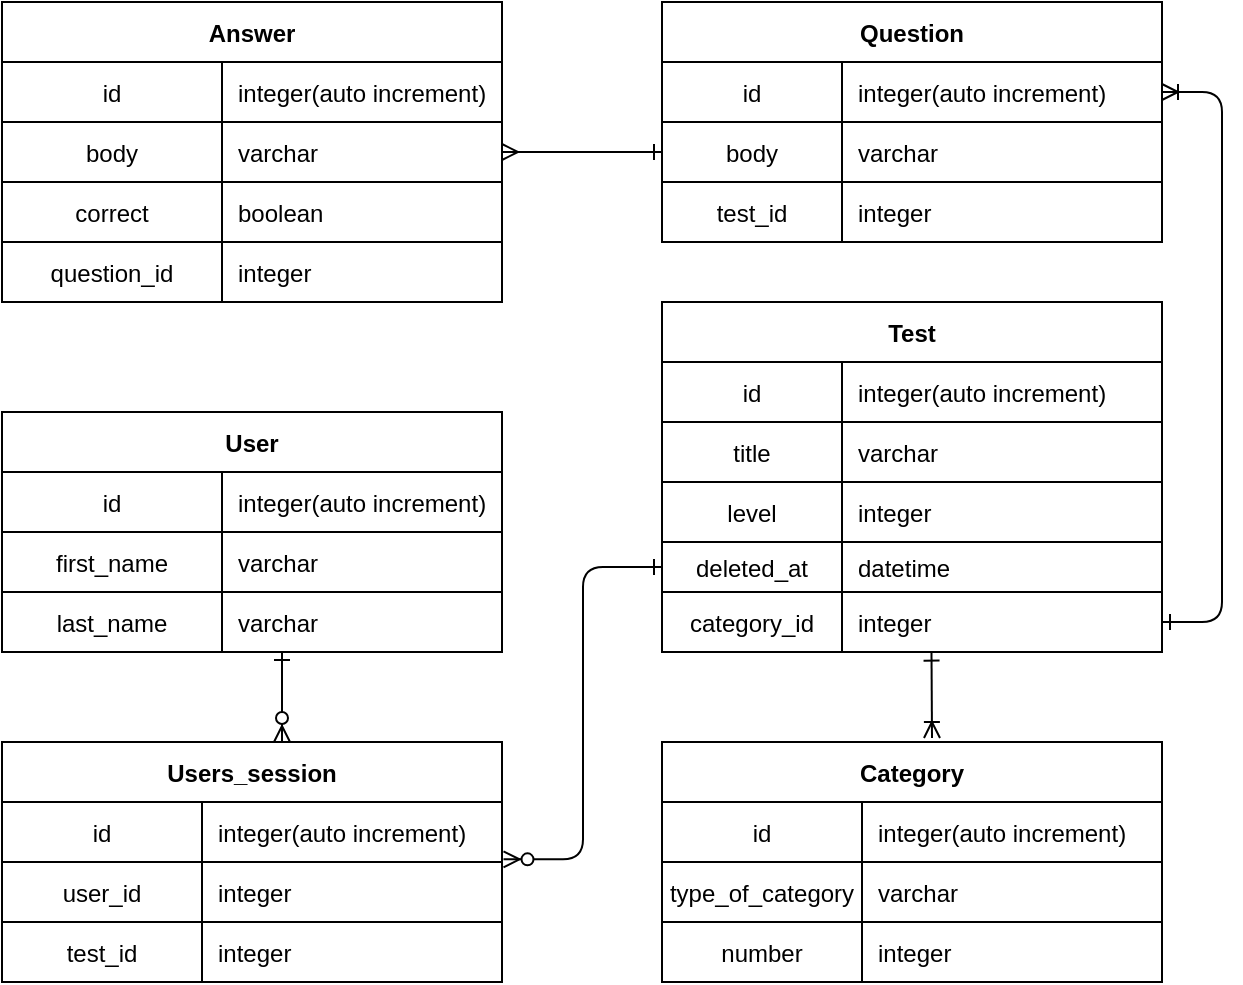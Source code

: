 <mxfile version="14.8.0" type="github">
  <diagram id="R2lEEEUBdFMjLlhIrx00" name="Page-1">
    <mxGraphModel dx="734" dy="479" grid="1" gridSize="10" guides="1" tooltips="1" connect="1" arrows="1" fold="1" page="1" pageScale="1" pageWidth="850" pageHeight="1100" math="0" shadow="0" extFonts="Permanent Marker^https://fonts.googleapis.com/css?family=Permanent+Marker">
      <root>
        <mxCell id="0" />
        <mxCell id="1" parent="0" />
        <mxCell id="v78C8Z_HUgaOXY8lsGoI-1" value="" style="edgeStyle=entityRelationEdgeStyle;endArrow=ERone;startArrow=ERoneToMany;endFill=0;startFill=0;" edge="1" parent="1" source="v78C8Z_HUgaOXY8lsGoI-3" target="v78C8Z_HUgaOXY8lsGoI-25">
          <mxGeometry width="100" height="100" relative="1" as="geometry">
            <mxPoint x="400" y="180" as="sourcePoint" />
            <mxPoint x="460" y="205" as="targetPoint" />
          </mxGeometry>
        </mxCell>
        <mxCell id="v78C8Z_HUgaOXY8lsGoI-2" value="Question" style="shape=table;startSize=30;container=1;collapsible=1;childLayout=tableLayout;fixedRows=1;rowLines=0;fontStyle=1;align=center;resizeLast=1;" vertex="1" parent="1">
          <mxGeometry x="450" y="120" width="250" height="120" as="geometry" />
        </mxCell>
        <mxCell id="v78C8Z_HUgaOXY8lsGoI-3" value="" style="shape=partialRectangle;collapsible=0;dropTarget=0;pointerEvents=0;fillColor=none;points=[[0,0.5],[1,0.5]];portConstraint=eastwest;top=0;left=0;right=0;bottom=1;" vertex="1" parent="v78C8Z_HUgaOXY8lsGoI-2">
          <mxGeometry y="30" width="250" height="30" as="geometry" />
        </mxCell>
        <mxCell id="v78C8Z_HUgaOXY8lsGoI-4" value="id" style="shape=partialRectangle;overflow=hidden;connectable=0;fillColor=none;top=0;left=0;bottom=0;right=0;fontStyle=0;" vertex="1" parent="v78C8Z_HUgaOXY8lsGoI-3">
          <mxGeometry width="90" height="30" as="geometry" />
        </mxCell>
        <mxCell id="v78C8Z_HUgaOXY8lsGoI-5" value="integer(auto increment)" style="shape=partialRectangle;overflow=hidden;connectable=0;fillColor=none;top=0;left=0;bottom=0;right=0;align=left;spacingLeft=6;fontStyle=0;" vertex="1" parent="v78C8Z_HUgaOXY8lsGoI-3">
          <mxGeometry x="90" width="160" height="30" as="geometry" />
        </mxCell>
        <mxCell id="v78C8Z_HUgaOXY8lsGoI-6" style="shape=partialRectangle;collapsible=0;dropTarget=0;pointerEvents=0;fillColor=none;points=[[0,0.5],[1,0.5]];portConstraint=eastwest;top=0;left=0;right=0;bottom=1;" vertex="1" parent="v78C8Z_HUgaOXY8lsGoI-2">
          <mxGeometry y="60" width="250" height="30" as="geometry" />
        </mxCell>
        <mxCell id="v78C8Z_HUgaOXY8lsGoI-7" value="body" style="shape=partialRectangle;overflow=hidden;connectable=0;fillColor=none;top=0;left=0;bottom=0;right=0;fontStyle=0;" vertex="1" parent="v78C8Z_HUgaOXY8lsGoI-6">
          <mxGeometry width="90" height="30" as="geometry" />
        </mxCell>
        <mxCell id="v78C8Z_HUgaOXY8lsGoI-8" value="varchar" style="shape=partialRectangle;overflow=hidden;connectable=0;fillColor=none;top=0;left=0;bottom=0;right=0;align=left;spacingLeft=6;fontStyle=0;" vertex="1" parent="v78C8Z_HUgaOXY8lsGoI-6">
          <mxGeometry x="90" width="160" height="30" as="geometry" />
        </mxCell>
        <mxCell id="v78C8Z_HUgaOXY8lsGoI-9" style="shape=partialRectangle;collapsible=0;dropTarget=0;pointerEvents=0;fillColor=none;points=[[0,0.5],[1,0.5]];portConstraint=eastwest;top=0;left=0;right=0;bottom=1;" vertex="1" parent="v78C8Z_HUgaOXY8lsGoI-2">
          <mxGeometry y="90" width="250" height="30" as="geometry" />
        </mxCell>
        <mxCell id="v78C8Z_HUgaOXY8lsGoI-10" value="test_id" style="shape=partialRectangle;overflow=hidden;connectable=0;fillColor=none;top=0;left=0;bottom=0;right=0;fontStyle=0;" vertex="1" parent="v78C8Z_HUgaOXY8lsGoI-9">
          <mxGeometry width="90" height="30" as="geometry" />
        </mxCell>
        <mxCell id="v78C8Z_HUgaOXY8lsGoI-11" value="integer" style="shape=partialRectangle;overflow=hidden;connectable=0;fillColor=none;top=0;left=0;bottom=0;right=0;align=left;spacingLeft=6;fontStyle=0;" vertex="1" parent="v78C8Z_HUgaOXY8lsGoI-9">
          <mxGeometry x="90" width="160" height="30" as="geometry" />
        </mxCell>
        <mxCell id="v78C8Z_HUgaOXY8lsGoI-12" value="Test" style="shape=table;startSize=30;container=1;collapsible=1;childLayout=tableLayout;fixedRows=1;rowLines=0;fontStyle=1;align=center;resizeLast=1;" vertex="1" parent="1">
          <mxGeometry x="450" y="270" width="250" height="175" as="geometry" />
        </mxCell>
        <mxCell id="v78C8Z_HUgaOXY8lsGoI-13" value="" style="shape=partialRectangle;collapsible=0;dropTarget=0;pointerEvents=0;fillColor=none;points=[[0,0.5],[1,0.5]];portConstraint=eastwest;top=0;left=0;right=0;bottom=1;" vertex="1" parent="v78C8Z_HUgaOXY8lsGoI-12">
          <mxGeometry y="30" width="250" height="30" as="geometry" />
        </mxCell>
        <mxCell id="v78C8Z_HUgaOXY8lsGoI-14" value="id" style="shape=partialRectangle;overflow=hidden;connectable=0;fillColor=none;top=0;left=0;bottom=0;right=0;fontStyle=0;" vertex="1" parent="v78C8Z_HUgaOXY8lsGoI-13">
          <mxGeometry width="90" height="30" as="geometry" />
        </mxCell>
        <mxCell id="v78C8Z_HUgaOXY8lsGoI-15" value="integer(auto increment)" style="shape=partialRectangle;overflow=hidden;connectable=0;fillColor=none;top=0;left=0;bottom=0;right=0;align=left;spacingLeft=6;fontStyle=0;" vertex="1" parent="v78C8Z_HUgaOXY8lsGoI-13">
          <mxGeometry x="90" width="160" height="30" as="geometry" />
        </mxCell>
        <mxCell id="v78C8Z_HUgaOXY8lsGoI-16" style="shape=partialRectangle;collapsible=0;dropTarget=0;pointerEvents=0;fillColor=none;points=[[0,0.5],[1,0.5]];portConstraint=eastwest;top=0;left=0;right=0;bottom=1;" vertex="1" parent="v78C8Z_HUgaOXY8lsGoI-12">
          <mxGeometry y="60" width="250" height="30" as="geometry" />
        </mxCell>
        <mxCell id="v78C8Z_HUgaOXY8lsGoI-17" value="title" style="shape=partialRectangle;overflow=hidden;connectable=0;fillColor=none;top=0;left=0;bottom=0;right=0;fontStyle=0;" vertex="1" parent="v78C8Z_HUgaOXY8lsGoI-16">
          <mxGeometry width="90" height="30" as="geometry" />
        </mxCell>
        <mxCell id="v78C8Z_HUgaOXY8lsGoI-18" value="varchar" style="shape=partialRectangle;overflow=hidden;connectable=0;fillColor=none;top=0;left=0;bottom=0;right=0;align=left;spacingLeft=6;fontStyle=0;" vertex="1" parent="v78C8Z_HUgaOXY8lsGoI-16">
          <mxGeometry x="90" width="160" height="30" as="geometry" />
        </mxCell>
        <mxCell id="v78C8Z_HUgaOXY8lsGoI-19" style="shape=partialRectangle;collapsible=0;dropTarget=0;pointerEvents=0;fillColor=none;points=[[0,0.5],[1,0.5]];portConstraint=eastwest;top=0;left=0;right=0;bottom=1;" vertex="1" parent="v78C8Z_HUgaOXY8lsGoI-12">
          <mxGeometry y="90" width="250" height="30" as="geometry" />
        </mxCell>
        <mxCell id="v78C8Z_HUgaOXY8lsGoI-20" value="level" style="shape=partialRectangle;overflow=hidden;connectable=0;fillColor=none;top=0;left=0;bottom=0;right=0;fontStyle=0;" vertex="1" parent="v78C8Z_HUgaOXY8lsGoI-19">
          <mxGeometry width="90" height="30" as="geometry" />
        </mxCell>
        <mxCell id="v78C8Z_HUgaOXY8lsGoI-21" value="integer" style="shape=partialRectangle;overflow=hidden;connectable=0;fillColor=none;top=0;left=0;bottom=0;right=0;align=left;spacingLeft=6;fontStyle=0;" vertex="1" parent="v78C8Z_HUgaOXY8lsGoI-19">
          <mxGeometry x="90" width="160" height="30" as="geometry" />
        </mxCell>
        <mxCell id="v78C8Z_HUgaOXY8lsGoI-22" style="shape=partialRectangle;collapsible=0;dropTarget=0;pointerEvents=0;fillColor=none;points=[[0,0.5],[1,0.5]];portConstraint=eastwest;top=0;left=0;right=0;bottom=1;" vertex="1" parent="v78C8Z_HUgaOXY8lsGoI-12">
          <mxGeometry y="120" width="250" height="25" as="geometry" />
        </mxCell>
        <mxCell id="v78C8Z_HUgaOXY8lsGoI-23" value="deleted_at" style="shape=partialRectangle;overflow=hidden;connectable=0;fillColor=none;top=0;left=0;bottom=0;right=0;fontStyle=0;" vertex="1" parent="v78C8Z_HUgaOXY8lsGoI-22">
          <mxGeometry width="90" height="25" as="geometry" />
        </mxCell>
        <mxCell id="v78C8Z_HUgaOXY8lsGoI-24" value="datetime" style="shape=partialRectangle;overflow=hidden;connectable=0;fillColor=none;top=0;left=0;bottom=0;right=0;align=left;spacingLeft=6;fontStyle=0;" vertex="1" parent="v78C8Z_HUgaOXY8lsGoI-22">
          <mxGeometry x="90" width="160" height="25" as="geometry" />
        </mxCell>
        <mxCell id="v78C8Z_HUgaOXY8lsGoI-25" value="" style="shape=partialRectangle;collapsible=0;dropTarget=0;pointerEvents=0;fillColor=none;points=[[0,0.5],[1,0.5]];portConstraint=eastwest;top=0;left=0;right=0;bottom=0;" vertex="1" parent="v78C8Z_HUgaOXY8lsGoI-12">
          <mxGeometry y="145" width="250" height="30" as="geometry" />
        </mxCell>
        <mxCell id="v78C8Z_HUgaOXY8lsGoI-26" value="category_id" style="shape=partialRectangle;overflow=hidden;connectable=0;fillColor=none;top=0;left=0;bottom=0;right=0;" vertex="1" parent="v78C8Z_HUgaOXY8lsGoI-25">
          <mxGeometry width="90" height="30" as="geometry" />
        </mxCell>
        <mxCell id="v78C8Z_HUgaOXY8lsGoI-27" value="integer" style="shape=partialRectangle;overflow=hidden;connectable=0;fillColor=none;top=0;left=0;bottom=0;right=0;align=left;spacingLeft=6;" vertex="1" parent="v78C8Z_HUgaOXY8lsGoI-25">
          <mxGeometry x="90" width="160" height="30" as="geometry" />
        </mxCell>
        <mxCell id="v78C8Z_HUgaOXY8lsGoI-28" value="Answer" style="shape=table;startSize=30;container=1;collapsible=1;childLayout=tableLayout;fixedRows=1;rowLines=0;fontStyle=1;align=center;resizeLast=1;" vertex="1" parent="1">
          <mxGeometry x="120" y="120" width="250" height="150" as="geometry">
            <mxRectangle x="120" y="120" width="80" height="30" as="alternateBounds" />
          </mxGeometry>
        </mxCell>
        <mxCell id="v78C8Z_HUgaOXY8lsGoI-29" style="shape=partialRectangle;collapsible=0;dropTarget=0;pointerEvents=0;fillColor=none;points=[[0,0.5],[1,0.5]];portConstraint=eastwest;top=0;left=0;right=0;bottom=1;" vertex="1" parent="v78C8Z_HUgaOXY8lsGoI-28">
          <mxGeometry y="30" width="250" height="30" as="geometry" />
        </mxCell>
        <mxCell id="v78C8Z_HUgaOXY8lsGoI-30" value="id" style="shape=partialRectangle;overflow=hidden;connectable=0;fillColor=none;top=0;left=0;bottom=0;right=0;fontStyle=0;" vertex="1" parent="v78C8Z_HUgaOXY8lsGoI-29">
          <mxGeometry width="110" height="30" as="geometry" />
        </mxCell>
        <mxCell id="v78C8Z_HUgaOXY8lsGoI-31" value="integer(auto increment)" style="shape=partialRectangle;overflow=hidden;connectable=0;fillColor=none;top=0;left=0;bottom=0;right=0;align=left;spacingLeft=6;fontStyle=0;" vertex="1" parent="v78C8Z_HUgaOXY8lsGoI-29">
          <mxGeometry x="110" width="140" height="30" as="geometry" />
        </mxCell>
        <mxCell id="v78C8Z_HUgaOXY8lsGoI-32" value="" style="shape=partialRectangle;collapsible=0;dropTarget=0;pointerEvents=0;fillColor=none;points=[[0,0.5],[1,0.5]];portConstraint=eastwest;top=0;left=0;right=0;bottom=1;" vertex="1" parent="v78C8Z_HUgaOXY8lsGoI-28">
          <mxGeometry y="60" width="250" height="30" as="geometry" />
        </mxCell>
        <mxCell id="v78C8Z_HUgaOXY8lsGoI-33" value="body" style="shape=partialRectangle;overflow=hidden;connectable=0;fillColor=none;top=0;left=0;bottom=0;right=0;fontStyle=0;" vertex="1" parent="v78C8Z_HUgaOXY8lsGoI-32">
          <mxGeometry width="110" height="30" as="geometry" />
        </mxCell>
        <mxCell id="v78C8Z_HUgaOXY8lsGoI-34" value="varchar" style="shape=partialRectangle;overflow=hidden;connectable=0;fillColor=none;top=0;left=0;bottom=0;right=0;align=left;spacingLeft=6;fontStyle=0;" vertex="1" parent="v78C8Z_HUgaOXY8lsGoI-32">
          <mxGeometry x="110" width="140" height="30" as="geometry" />
        </mxCell>
        <mxCell id="v78C8Z_HUgaOXY8lsGoI-35" style="shape=partialRectangle;collapsible=0;dropTarget=0;pointerEvents=0;fillColor=none;points=[[0,0.5],[1,0.5]];portConstraint=eastwest;top=0;left=0;right=0;bottom=1;" vertex="1" parent="v78C8Z_HUgaOXY8lsGoI-28">
          <mxGeometry y="90" width="250" height="30" as="geometry" />
        </mxCell>
        <mxCell id="v78C8Z_HUgaOXY8lsGoI-36" value="correct" style="shape=partialRectangle;overflow=hidden;connectable=0;fillColor=none;top=0;left=0;bottom=0;right=0;fontStyle=0;" vertex="1" parent="v78C8Z_HUgaOXY8lsGoI-35">
          <mxGeometry width="110" height="30" as="geometry" />
        </mxCell>
        <mxCell id="v78C8Z_HUgaOXY8lsGoI-37" value="boolean" style="shape=partialRectangle;overflow=hidden;connectable=0;fillColor=none;top=0;left=0;bottom=0;right=0;align=left;spacingLeft=6;fontStyle=0;" vertex="1" parent="v78C8Z_HUgaOXY8lsGoI-35">
          <mxGeometry x="110" width="140" height="30" as="geometry" />
        </mxCell>
        <mxCell id="v78C8Z_HUgaOXY8lsGoI-38" style="shape=partialRectangle;collapsible=0;dropTarget=0;pointerEvents=0;fillColor=none;points=[[0,0.5],[1,0.5]];portConstraint=eastwest;top=0;left=0;right=0;bottom=1;" vertex="1" parent="v78C8Z_HUgaOXY8lsGoI-28">
          <mxGeometry y="120" width="250" height="30" as="geometry" />
        </mxCell>
        <mxCell id="v78C8Z_HUgaOXY8lsGoI-39" value="question_id" style="shape=partialRectangle;overflow=hidden;connectable=0;fillColor=none;top=0;left=0;bottom=0;right=0;fontStyle=0;" vertex="1" parent="v78C8Z_HUgaOXY8lsGoI-38">
          <mxGeometry width="110" height="30" as="geometry" />
        </mxCell>
        <mxCell id="v78C8Z_HUgaOXY8lsGoI-40" value="integer" style="shape=partialRectangle;overflow=hidden;connectable=0;fillColor=none;top=0;left=0;bottom=0;right=0;align=left;spacingLeft=6;fontStyle=0;" vertex="1" parent="v78C8Z_HUgaOXY8lsGoI-38">
          <mxGeometry x="110" width="140" height="30" as="geometry" />
        </mxCell>
        <mxCell id="v78C8Z_HUgaOXY8lsGoI-41" value="Category" style="shape=table;startSize=30;container=1;collapsible=1;childLayout=tableLayout;fixedRows=1;rowLines=0;fontStyle=1;align=center;resizeLast=1;" vertex="1" parent="1">
          <mxGeometry x="450" y="490" width="250" height="120" as="geometry" />
        </mxCell>
        <mxCell id="v78C8Z_HUgaOXY8lsGoI-42" value="" style="shape=partialRectangle;collapsible=0;dropTarget=0;pointerEvents=0;fillColor=none;points=[[0,0.5],[1,0.5]];portConstraint=eastwest;top=0;left=0;right=0;bottom=1;" vertex="1" parent="v78C8Z_HUgaOXY8lsGoI-41">
          <mxGeometry y="30" width="250" height="30" as="geometry" />
        </mxCell>
        <mxCell id="v78C8Z_HUgaOXY8lsGoI-43" value="id" style="shape=partialRectangle;overflow=hidden;connectable=0;fillColor=none;top=0;left=0;bottom=0;right=0;fontStyle=0;" vertex="1" parent="v78C8Z_HUgaOXY8lsGoI-42">
          <mxGeometry width="100" height="30" as="geometry" />
        </mxCell>
        <mxCell id="v78C8Z_HUgaOXY8lsGoI-44" value="integer(auto increment)" style="shape=partialRectangle;overflow=hidden;connectable=0;fillColor=none;top=0;left=0;bottom=0;right=0;align=left;spacingLeft=6;fontStyle=0;" vertex="1" parent="v78C8Z_HUgaOXY8lsGoI-42">
          <mxGeometry x="100" width="150" height="30" as="geometry" />
        </mxCell>
        <mxCell id="v78C8Z_HUgaOXY8lsGoI-45" style="shape=partialRectangle;collapsible=0;dropTarget=0;pointerEvents=0;fillColor=none;points=[[0,0.5],[1,0.5]];portConstraint=eastwest;top=0;left=0;right=0;bottom=1;" vertex="1" parent="v78C8Z_HUgaOXY8lsGoI-41">
          <mxGeometry y="60" width="250" height="30" as="geometry" />
        </mxCell>
        <mxCell id="v78C8Z_HUgaOXY8lsGoI-46" value="type_of_category" style="shape=partialRectangle;overflow=hidden;connectable=0;fillColor=none;top=0;left=0;bottom=0;right=0;fontStyle=0;" vertex="1" parent="v78C8Z_HUgaOXY8lsGoI-45">
          <mxGeometry width="100" height="30" as="geometry" />
        </mxCell>
        <mxCell id="v78C8Z_HUgaOXY8lsGoI-47" value="varchar" style="shape=partialRectangle;overflow=hidden;connectable=0;fillColor=none;top=0;left=0;bottom=0;right=0;align=left;spacingLeft=6;fontStyle=0;" vertex="1" parent="v78C8Z_HUgaOXY8lsGoI-45">
          <mxGeometry x="100" width="150" height="30" as="geometry" />
        </mxCell>
        <mxCell id="v78C8Z_HUgaOXY8lsGoI-48" value="" style="shape=partialRectangle;collapsible=0;dropTarget=0;pointerEvents=0;fillColor=none;points=[[0,0.5],[1,0.5]];portConstraint=eastwest;top=0;left=0;right=0;bottom=0;" vertex="1" parent="v78C8Z_HUgaOXY8lsGoI-41">
          <mxGeometry y="90" width="250" height="30" as="geometry" />
        </mxCell>
        <mxCell id="v78C8Z_HUgaOXY8lsGoI-49" value="number" style="shape=partialRectangle;overflow=hidden;connectable=0;fillColor=none;top=0;left=0;bottom=0;right=0;" vertex="1" parent="v78C8Z_HUgaOXY8lsGoI-48">
          <mxGeometry width="100" height="30" as="geometry" />
        </mxCell>
        <mxCell id="v78C8Z_HUgaOXY8lsGoI-50" value="integer" style="shape=partialRectangle;overflow=hidden;connectable=0;fillColor=none;top=0;left=0;bottom=0;right=0;align=left;spacingLeft=6;" vertex="1" parent="v78C8Z_HUgaOXY8lsGoI-48">
          <mxGeometry x="100" width="150" height="30" as="geometry" />
        </mxCell>
        <mxCell id="v78C8Z_HUgaOXY8lsGoI-51" value="" style="edgeStyle=orthogonalEdgeStyle;rounded=0;orthogonalLoop=1;jettySize=auto;html=1;exitX=1;exitY=0.5;exitDx=0;exitDy=0;entryX=0;entryY=0.5;entryDx=0;entryDy=0;endArrow=ERone;endFill=0;startArrow=ERmany;startFill=0;" edge="1" parent="1" source="v78C8Z_HUgaOXY8lsGoI-32" target="v78C8Z_HUgaOXY8lsGoI-6">
          <mxGeometry relative="1" as="geometry">
            <mxPoint x="255" y="290" as="sourcePoint" />
            <mxPoint x="255" y="370" as="targetPoint" />
          </mxGeometry>
        </mxCell>
        <mxCell id="v78C8Z_HUgaOXY8lsGoI-52" value="" style="endArrow=ERone;startArrow=ERoneToMany;endFill=0;startFill=0;entryX=0.539;entryY=1.011;entryDx=0;entryDy=0;entryPerimeter=0;" edge="1" parent="1" target="v78C8Z_HUgaOXY8lsGoI-25">
          <mxGeometry width="100" height="100" relative="1" as="geometry">
            <mxPoint x="585" y="488" as="sourcePoint" />
            <mxPoint x="586" y="445" as="targetPoint" />
          </mxGeometry>
        </mxCell>
        <mxCell id="v78C8Z_HUgaOXY8lsGoI-53" value="User" style="shape=table;startSize=30;container=1;collapsible=1;childLayout=tableLayout;fixedRows=1;rowLines=0;fontStyle=1;align=center;resizeLast=1;" vertex="1" parent="1">
          <mxGeometry x="120" y="325" width="250" height="120" as="geometry">
            <mxRectangle x="120" y="120" width="80" height="30" as="alternateBounds" />
          </mxGeometry>
        </mxCell>
        <mxCell id="v78C8Z_HUgaOXY8lsGoI-54" style="shape=partialRectangle;collapsible=0;dropTarget=0;pointerEvents=0;fillColor=none;points=[[0,0.5],[1,0.5]];portConstraint=eastwest;top=0;left=0;right=0;bottom=1;" vertex="1" parent="v78C8Z_HUgaOXY8lsGoI-53">
          <mxGeometry y="30" width="250" height="30" as="geometry" />
        </mxCell>
        <mxCell id="v78C8Z_HUgaOXY8lsGoI-55" value="id" style="shape=partialRectangle;overflow=hidden;connectable=0;fillColor=none;top=0;left=0;bottom=0;right=0;fontStyle=0;" vertex="1" parent="v78C8Z_HUgaOXY8lsGoI-54">
          <mxGeometry width="110" height="30" as="geometry" />
        </mxCell>
        <mxCell id="v78C8Z_HUgaOXY8lsGoI-56" value="integer(auto increment)" style="shape=partialRectangle;overflow=hidden;connectable=0;fillColor=none;top=0;left=0;bottom=0;right=0;align=left;spacingLeft=6;fontStyle=0;" vertex="1" parent="v78C8Z_HUgaOXY8lsGoI-54">
          <mxGeometry x="110" width="140" height="30" as="geometry" />
        </mxCell>
        <mxCell id="v78C8Z_HUgaOXY8lsGoI-57" value="" style="shape=partialRectangle;collapsible=0;dropTarget=0;pointerEvents=0;fillColor=none;points=[[0,0.5],[1,0.5]];portConstraint=eastwest;top=0;left=0;right=0;bottom=1;" vertex="1" parent="v78C8Z_HUgaOXY8lsGoI-53">
          <mxGeometry y="60" width="250" height="30" as="geometry" />
        </mxCell>
        <mxCell id="v78C8Z_HUgaOXY8lsGoI-58" value="first_name" style="shape=partialRectangle;overflow=hidden;connectable=0;fillColor=none;top=0;left=0;bottom=0;right=0;fontStyle=0;" vertex="1" parent="v78C8Z_HUgaOXY8lsGoI-57">
          <mxGeometry width="110" height="30" as="geometry" />
        </mxCell>
        <mxCell id="v78C8Z_HUgaOXY8lsGoI-59" value="varchar" style="shape=partialRectangle;overflow=hidden;connectable=0;fillColor=none;top=0;left=0;bottom=0;right=0;align=left;spacingLeft=6;fontStyle=0;" vertex="1" parent="v78C8Z_HUgaOXY8lsGoI-57">
          <mxGeometry x="110" width="140" height="30" as="geometry" />
        </mxCell>
        <mxCell id="v78C8Z_HUgaOXY8lsGoI-60" style="shape=partialRectangle;collapsible=0;dropTarget=0;pointerEvents=0;fillColor=none;points=[[0,0.5],[1,0.5]];portConstraint=eastwest;top=0;left=0;right=0;bottom=1;" vertex="1" parent="v78C8Z_HUgaOXY8lsGoI-53">
          <mxGeometry y="90" width="250" height="30" as="geometry" />
        </mxCell>
        <mxCell id="v78C8Z_HUgaOXY8lsGoI-61" value="last_name" style="shape=partialRectangle;overflow=hidden;connectable=0;fillColor=none;top=0;left=0;bottom=0;right=0;fontStyle=0;" vertex="1" parent="v78C8Z_HUgaOXY8lsGoI-60">
          <mxGeometry width="110" height="30" as="geometry" />
        </mxCell>
        <mxCell id="v78C8Z_HUgaOXY8lsGoI-62" value="varchar" style="shape=partialRectangle;overflow=hidden;connectable=0;fillColor=none;top=0;left=0;bottom=0;right=0;align=left;spacingLeft=6;fontStyle=0;" vertex="1" parent="v78C8Z_HUgaOXY8lsGoI-60">
          <mxGeometry x="110" width="140" height="30" as="geometry" />
        </mxCell>
        <mxCell id="v78C8Z_HUgaOXY8lsGoI-63" value="Users_session" style="shape=table;startSize=30;container=1;collapsible=1;childLayout=tableLayout;fixedRows=1;rowLines=0;fontStyle=1;align=center;resizeLast=1;" vertex="1" parent="1">
          <mxGeometry x="120" y="490" width="250" height="120" as="geometry" />
        </mxCell>
        <mxCell id="v78C8Z_HUgaOXY8lsGoI-64" value="" style="shape=partialRectangle;collapsible=0;dropTarget=0;pointerEvents=0;fillColor=none;points=[[0,0.5],[1,0.5]];portConstraint=eastwest;top=0;left=0;right=0;bottom=1;" vertex="1" parent="v78C8Z_HUgaOXY8lsGoI-63">
          <mxGeometry y="30" width="250" height="30" as="geometry" />
        </mxCell>
        <mxCell id="v78C8Z_HUgaOXY8lsGoI-65" value="id" style="shape=partialRectangle;overflow=hidden;connectable=0;fillColor=none;top=0;left=0;bottom=0;right=0;fontStyle=0;" vertex="1" parent="v78C8Z_HUgaOXY8lsGoI-64">
          <mxGeometry width="100" height="30" as="geometry" />
        </mxCell>
        <mxCell id="v78C8Z_HUgaOXY8lsGoI-66" value="integer(auto increment)" style="shape=partialRectangle;overflow=hidden;connectable=0;fillColor=none;top=0;left=0;bottom=0;right=0;align=left;spacingLeft=6;fontStyle=0;" vertex="1" parent="v78C8Z_HUgaOXY8lsGoI-64">
          <mxGeometry x="100" width="150" height="30" as="geometry" />
        </mxCell>
        <mxCell id="v78C8Z_HUgaOXY8lsGoI-67" style="shape=partialRectangle;collapsible=0;dropTarget=0;pointerEvents=0;fillColor=none;points=[[0,0.5],[1,0.5]];portConstraint=eastwest;top=0;left=0;right=0;bottom=1;" vertex="1" parent="v78C8Z_HUgaOXY8lsGoI-63">
          <mxGeometry y="60" width="250" height="30" as="geometry" />
        </mxCell>
        <mxCell id="v78C8Z_HUgaOXY8lsGoI-68" value="user_id" style="shape=partialRectangle;overflow=hidden;connectable=0;fillColor=none;top=0;left=0;bottom=0;right=0;fontStyle=0;" vertex="1" parent="v78C8Z_HUgaOXY8lsGoI-67">
          <mxGeometry width="100" height="30" as="geometry" />
        </mxCell>
        <mxCell id="v78C8Z_HUgaOXY8lsGoI-69" value="integer" style="shape=partialRectangle;overflow=hidden;connectable=0;fillColor=none;top=0;left=0;bottom=0;right=0;align=left;spacingLeft=6;fontStyle=0;" vertex="1" parent="v78C8Z_HUgaOXY8lsGoI-67">
          <mxGeometry x="100" width="150" height="30" as="geometry" />
        </mxCell>
        <mxCell id="v78C8Z_HUgaOXY8lsGoI-70" value="" style="shape=partialRectangle;collapsible=0;dropTarget=0;pointerEvents=0;fillColor=none;points=[[0,0.5],[1,0.5]];portConstraint=eastwest;top=0;left=0;right=0;bottom=0;" vertex="1" parent="v78C8Z_HUgaOXY8lsGoI-63">
          <mxGeometry y="90" width="250" height="30" as="geometry" />
        </mxCell>
        <mxCell id="v78C8Z_HUgaOXY8lsGoI-71" value="test_id" style="shape=partialRectangle;overflow=hidden;connectable=0;fillColor=none;top=0;left=0;bottom=0;right=0;" vertex="1" parent="v78C8Z_HUgaOXY8lsGoI-70">
          <mxGeometry width="100" height="30" as="geometry" />
        </mxCell>
        <mxCell id="v78C8Z_HUgaOXY8lsGoI-72" value="integer" style="shape=partialRectangle;overflow=hidden;connectable=0;fillColor=none;top=0;left=0;bottom=0;right=0;align=left;spacingLeft=6;" vertex="1" parent="v78C8Z_HUgaOXY8lsGoI-70">
          <mxGeometry x="100" width="150" height="30" as="geometry" />
        </mxCell>
        <mxCell id="v78C8Z_HUgaOXY8lsGoI-73" value="" style="endArrow=ERone;startArrow=ERzeroToMany;endFill=0;startFill=1;entryX=0;entryY=0.5;entryDx=0;entryDy=0;exitX=1.003;exitY=-0.044;exitDx=0;exitDy=0;exitPerimeter=0;edgeStyle=elbowEdgeStyle;" edge="1" parent="1" source="v78C8Z_HUgaOXY8lsGoI-67" target="v78C8Z_HUgaOXY8lsGoI-22">
          <mxGeometry width="100" height="100" relative="1" as="geometry">
            <mxPoint x="390.25" y="571.67" as="sourcePoint" />
            <mxPoint x="390" y="529" as="targetPoint" />
          </mxGeometry>
        </mxCell>
        <mxCell id="v78C8Z_HUgaOXY8lsGoI-74" value="" style="endArrow=ERone;startArrow=ERzeroToMany;endFill=0;startFill=1;edgeStyle=elbowEdgeStyle;" edge="1" parent="1" target="v78C8Z_HUgaOXY8lsGoI-60">
          <mxGeometry width="100" height="100" relative="1" as="geometry">
            <mxPoint x="260" y="490" as="sourcePoint" />
            <mxPoint x="260" y="440" as="targetPoint" />
          </mxGeometry>
        </mxCell>
      </root>
    </mxGraphModel>
  </diagram>
</mxfile>
